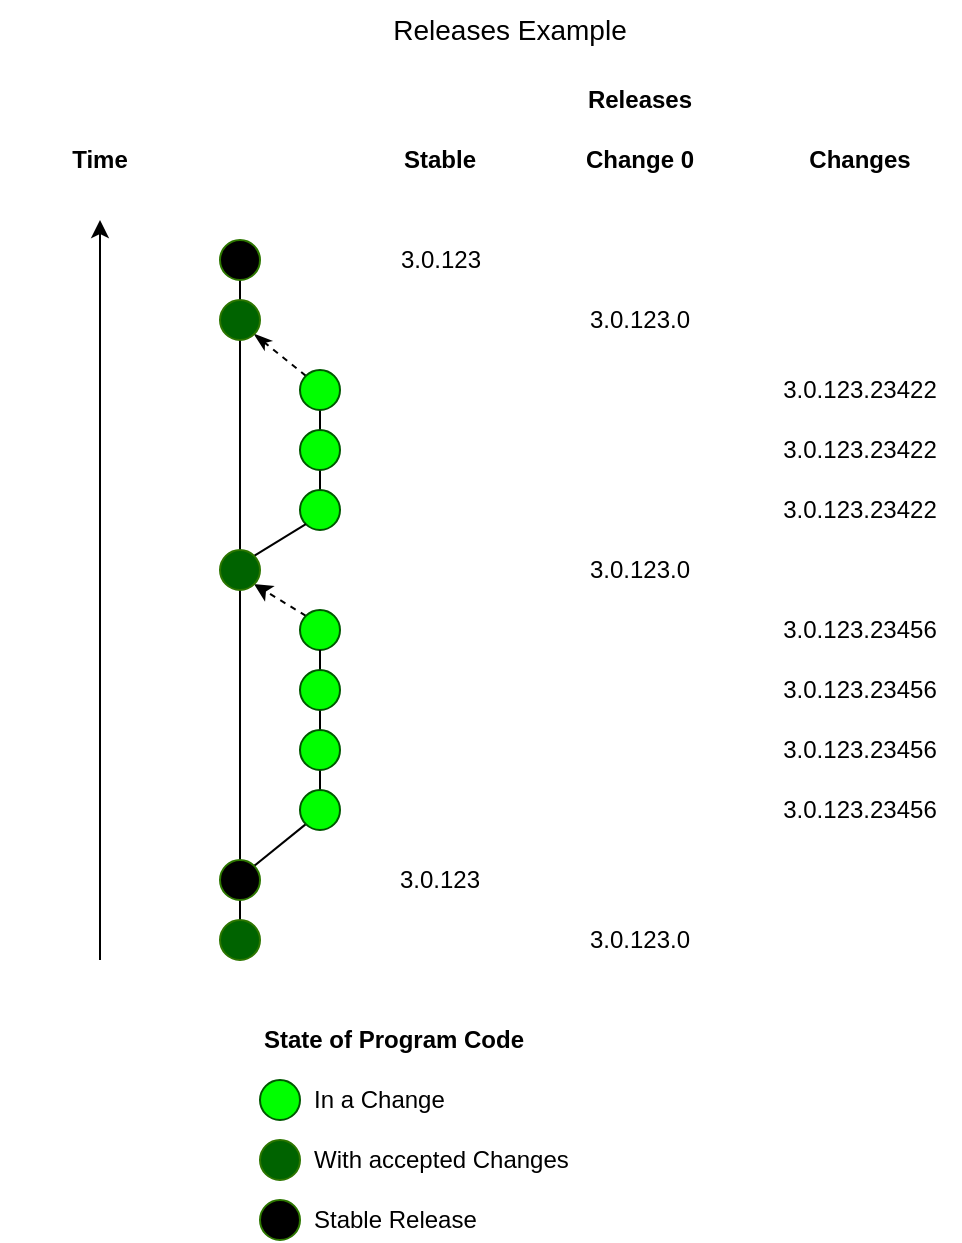 <mxfile compressed="false" version="21.2.8" type="device">
  <diagram id="ETWsS70P1tHz5V-jA7J0" name="Page-1">
    <mxGraphModel dx="1434" dy="854" grid="1" gridSize="10" guides="1" tooltips="1" connect="1" arrows="1" fold="1" page="1" pageScale="1" pageWidth="827" pageHeight="1169" math="0" shadow="0">
      <root>
        <mxCell id="0" />
        <mxCell id="1" parent="0" />
        <mxCell id="x9lW6-Z4g28vlHfjR3vW-10" value="Releases Example" style="text;html=1;strokeColor=none;fillColor=none;align=center;verticalAlign=middle;whiteSpace=wrap;rounded=0;fontSize=14;" parent="1" vertex="1">
          <mxGeometry x="215" y="120" width="220" height="30" as="geometry" />
        </mxCell>
        <mxCell id="xs9Lr-d-n2EOZd1mNKwM-26" style="edgeStyle=none;rounded=0;orthogonalLoop=1;jettySize=auto;html=1;exitX=0;exitY=0;exitDx=0;exitDy=0;entryX=1;entryY=1;entryDx=0;entryDy=0;endArrow=classic;endFill=1;dashed=1;" parent="1" source="KmD_KlF65xhPPJzj0FTg-11" target="xs9Lr-d-n2EOZd1mNKwM-25" edge="1">
          <mxGeometry relative="1" as="geometry" />
        </mxCell>
        <mxCell id="KmD_KlF65xhPPJzj0FTg-11" value="" style="ellipse;whiteSpace=wrap;html=1;aspect=fixed;fillColor=#00FF00;strokeColor=#005700;fontColor=#ffffff;" parent="1" vertex="1">
          <mxGeometry x="220" y="425" width="20" height="20" as="geometry" />
        </mxCell>
        <mxCell id="xs9Lr-d-n2EOZd1mNKwM-14" style="rounded=0;orthogonalLoop=1;jettySize=auto;html=1;exitX=1;exitY=0;exitDx=0;exitDy=0;entryX=0;entryY=1;entryDx=0;entryDy=0;endArrow=none;endFill=0;" parent="1" source="2yrsWDxIAK_5kYKPF3mo-2" target="xs9Lr-d-n2EOZd1mNKwM-5" edge="1">
          <mxGeometry relative="1" as="geometry" />
        </mxCell>
        <mxCell id="xs9Lr-d-n2EOZd1mNKwM-28" style="edgeStyle=none;rounded=0;orthogonalLoop=1;jettySize=auto;html=1;exitX=0.5;exitY=0;exitDx=0;exitDy=0;entryX=0.5;entryY=1;entryDx=0;entryDy=0;endArrow=none;endFill=0;" parent="1" source="2yrsWDxIAK_5kYKPF3mo-2" target="xs9Lr-d-n2EOZd1mNKwM-25" edge="1">
          <mxGeometry relative="1" as="geometry" />
        </mxCell>
        <mxCell id="2yrsWDxIAK_5kYKPF3mo-12" style="edgeStyle=none;rounded=0;orthogonalLoop=1;jettySize=auto;html=1;exitX=0.5;exitY=0;exitDx=0;exitDy=0;entryX=0.5;entryY=1;entryDx=0;entryDy=0;endArrow=none;endFill=0;" parent="1" source="KmD_KlF65xhPPJzj0FTg-12" target="2yrsWDxIAK_5kYKPF3mo-2" edge="1">
          <mxGeometry relative="1" as="geometry" />
        </mxCell>
        <mxCell id="KmD_KlF65xhPPJzj0FTg-12" value="" style="ellipse;whiteSpace=wrap;html=1;aspect=fixed;fillColor=#006300;strokeColor=#2D7600;fontColor=#ffffff;" parent="1" vertex="1">
          <mxGeometry x="180" y="580" width="20" height="20" as="geometry" />
        </mxCell>
        <mxCell id="KmD_KlF65xhPPJzj0FTg-20" value="3.0.123" style="text;html=1;strokeColor=none;fillColor=none;align=center;verticalAlign=middle;whiteSpace=wrap;rounded=0;" parent="1" vertex="1">
          <mxGeometry x="255" y="550" width="70" height="20" as="geometry" />
        </mxCell>
        <mxCell id="xs9Lr-d-n2EOZd1mNKwM-3" value="" style="endArrow=classic;html=1;rounded=0;" parent="1" edge="1">
          <mxGeometry width="50" height="50" relative="1" as="geometry">
            <mxPoint x="120" y="600" as="sourcePoint" />
            <mxPoint x="120" y="230" as="targetPoint" />
          </mxGeometry>
        </mxCell>
        <mxCell id="xs9Lr-d-n2EOZd1mNKwM-4" value="Time" style="text;html=1;strokeColor=none;fillColor=none;align=center;verticalAlign=middle;whiteSpace=wrap;rounded=0;fontStyle=1" parent="1" vertex="1">
          <mxGeometry x="70" y="190" width="100" height="20" as="geometry" />
        </mxCell>
        <mxCell id="xs9Lr-d-n2EOZd1mNKwM-15" style="edgeStyle=none;rounded=0;orthogonalLoop=1;jettySize=auto;html=1;exitX=0.5;exitY=0;exitDx=0;exitDy=0;entryX=0.5;entryY=1;entryDx=0;entryDy=0;endArrow=none;endFill=0;" parent="1" source="xs9Lr-d-n2EOZd1mNKwM-5" target="xs9Lr-d-n2EOZd1mNKwM-6" edge="1">
          <mxGeometry relative="1" as="geometry" />
        </mxCell>
        <mxCell id="xs9Lr-d-n2EOZd1mNKwM-5" value="" style="ellipse;whiteSpace=wrap;html=1;aspect=fixed;fillColor=#00FF00;strokeColor=#005700;fontColor=#ffffff;" parent="1" vertex="1">
          <mxGeometry x="220" y="515" width="20" height="20" as="geometry" />
        </mxCell>
        <mxCell id="xs9Lr-d-n2EOZd1mNKwM-16" style="rounded=0;orthogonalLoop=1;jettySize=auto;html=1;exitX=0.5;exitY=0;exitDx=0;exitDy=0;entryX=0.5;entryY=1;entryDx=0;entryDy=0;endArrow=none;endFill=0;" parent="1" source="xs9Lr-d-n2EOZd1mNKwM-6" target="xs9Lr-d-n2EOZd1mNKwM-7" edge="1">
          <mxGeometry relative="1" as="geometry" />
        </mxCell>
        <mxCell id="xs9Lr-d-n2EOZd1mNKwM-6" value="" style="ellipse;whiteSpace=wrap;html=1;aspect=fixed;fillColor=#00FF00;strokeColor=#005700;fontColor=#ffffff;" parent="1" vertex="1">
          <mxGeometry x="220" y="485" width="20" height="20" as="geometry" />
        </mxCell>
        <mxCell id="xs9Lr-d-n2EOZd1mNKwM-17" style="edgeStyle=none;rounded=0;orthogonalLoop=1;jettySize=auto;html=1;exitX=0.5;exitY=0;exitDx=0;exitDy=0;entryX=0.5;entryY=1;entryDx=0;entryDy=0;endArrow=none;endFill=0;" parent="1" source="xs9Lr-d-n2EOZd1mNKwM-7" target="KmD_KlF65xhPPJzj0FTg-11" edge="1">
          <mxGeometry relative="1" as="geometry" />
        </mxCell>
        <mxCell id="xs9Lr-d-n2EOZd1mNKwM-7" value="" style="ellipse;whiteSpace=wrap;html=1;aspect=fixed;fillColor=#00FF00;strokeColor=#005700;fontColor=#ffffff;" parent="1" vertex="1">
          <mxGeometry x="220" y="455" width="20" height="20" as="geometry" />
        </mxCell>
        <mxCell id="xs9Lr-d-n2EOZd1mNKwM-12" value="Releases" style="text;html=1;strokeColor=none;fillColor=none;align=center;verticalAlign=middle;whiteSpace=wrap;rounded=0;fontStyle=1" parent="1" vertex="1">
          <mxGeometry x="345" y="160" width="90" height="20" as="geometry" />
        </mxCell>
        <mxCell id="xs9Lr-d-n2EOZd1mNKwM-19" style="edgeStyle=none;rounded=0;orthogonalLoop=1;jettySize=auto;html=1;exitX=0.5;exitY=0;exitDx=0;exitDy=0;entryX=0.5;entryY=1;entryDx=0;entryDy=0;endArrow=none;endFill=0;" parent="1" source="xs9Lr-d-n2EOZd1mNKwM-20" target="xs9Lr-d-n2EOZd1mNKwM-22" edge="1">
          <mxGeometry relative="1" as="geometry" />
        </mxCell>
        <mxCell id="xs9Lr-d-n2EOZd1mNKwM-20" value="" style="ellipse;whiteSpace=wrap;html=1;aspect=fixed;fillColor=#00FF00;strokeColor=#005700;fontColor=#ffffff;" parent="1" vertex="1">
          <mxGeometry x="220" y="365" width="20" height="20" as="geometry" />
        </mxCell>
        <mxCell id="xs9Lr-d-n2EOZd1mNKwM-21" style="rounded=0;orthogonalLoop=1;jettySize=auto;html=1;exitX=0.5;exitY=0;exitDx=0;exitDy=0;entryX=0.5;entryY=1;entryDx=0;entryDy=0;endArrow=none;endFill=0;" parent="1" source="xs9Lr-d-n2EOZd1mNKwM-22" target="xs9Lr-d-n2EOZd1mNKwM-24" edge="1">
          <mxGeometry relative="1" as="geometry" />
        </mxCell>
        <mxCell id="xs9Lr-d-n2EOZd1mNKwM-22" value="" style="ellipse;whiteSpace=wrap;html=1;aspect=fixed;fillColor=#00FF00;strokeColor=#005700;fontColor=#ffffff;" parent="1" vertex="1">
          <mxGeometry x="220" y="335" width="20" height="20" as="geometry" />
        </mxCell>
        <mxCell id="xs9Lr-d-n2EOZd1mNKwM-23" style="edgeStyle=none;rounded=0;orthogonalLoop=1;jettySize=auto;html=1;exitX=0;exitY=0;exitDx=0;exitDy=0;entryX=1;entryY=1;entryDx=0;entryDy=0;endArrow=classicThin;endFill=1;dashed=1;" parent="1" source="xs9Lr-d-n2EOZd1mNKwM-24" target="xs9Lr-d-n2EOZd1mNKwM-29" edge="1">
          <mxGeometry relative="1" as="geometry">
            <mxPoint x="230" y="295" as="targetPoint" />
          </mxGeometry>
        </mxCell>
        <mxCell id="xs9Lr-d-n2EOZd1mNKwM-24" value="" style="ellipse;whiteSpace=wrap;html=1;aspect=fixed;fillColor=#00FF00;strokeColor=#005700;fontColor=#ffffff;" parent="1" vertex="1">
          <mxGeometry x="220" y="305" width="20" height="20" as="geometry" />
        </mxCell>
        <mxCell id="xs9Lr-d-n2EOZd1mNKwM-27" style="edgeStyle=none;rounded=0;orthogonalLoop=1;jettySize=auto;html=1;exitX=1;exitY=0;exitDx=0;exitDy=0;entryX=0;entryY=1;entryDx=0;entryDy=0;endArrow=none;endFill=0;" parent="1" source="xs9Lr-d-n2EOZd1mNKwM-25" target="xs9Lr-d-n2EOZd1mNKwM-20" edge="1">
          <mxGeometry relative="1" as="geometry" />
        </mxCell>
        <mxCell id="xs9Lr-d-n2EOZd1mNKwM-30" style="edgeStyle=none;rounded=0;orthogonalLoop=1;jettySize=auto;html=1;exitX=0.5;exitY=0;exitDx=0;exitDy=0;entryX=0.5;entryY=1;entryDx=0;entryDy=0;endArrow=none;endFill=0;" parent="1" source="xs9Lr-d-n2EOZd1mNKwM-25" target="xs9Lr-d-n2EOZd1mNKwM-29" edge="1">
          <mxGeometry relative="1" as="geometry" />
        </mxCell>
        <mxCell id="xs9Lr-d-n2EOZd1mNKwM-25" value="" style="ellipse;whiteSpace=wrap;html=1;aspect=fixed;fillColor=#006300;strokeColor=#2D7600;fontColor=#ffffff;" parent="1" vertex="1">
          <mxGeometry x="180" y="395" width="20" height="20" as="geometry" />
        </mxCell>
        <mxCell id="2yrsWDxIAK_5kYKPF3mo-15" style="edgeStyle=none;rounded=0;orthogonalLoop=1;jettySize=auto;html=1;exitX=0.5;exitY=0;exitDx=0;exitDy=0;entryX=0.5;entryY=1;entryDx=0;entryDy=0;endArrow=none;endFill=0;" parent="1" source="xs9Lr-d-n2EOZd1mNKwM-29" target="2yrsWDxIAK_5kYKPF3mo-8" edge="1">
          <mxGeometry relative="1" as="geometry" />
        </mxCell>
        <mxCell id="xs9Lr-d-n2EOZd1mNKwM-29" value="" style="ellipse;whiteSpace=wrap;html=1;aspect=fixed;fillColor=#006300;strokeColor=#2D7600;fontColor=#ffffff;" parent="1" vertex="1">
          <mxGeometry x="180" y="270" width="20" height="20" as="geometry" />
        </mxCell>
        <mxCell id="xs9Lr-d-n2EOZd1mNKwM-31" value="3.0.123.23456" style="text;html=1;strokeColor=none;fillColor=none;align=center;verticalAlign=middle;whiteSpace=wrap;rounded=0;" parent="1" vertex="1">
          <mxGeometry x="450" y="515" width="100" height="20" as="geometry" />
        </mxCell>
        <mxCell id="xs9Lr-d-n2EOZd1mNKwM-32" value="3.0.123.23456" style="text;html=1;strokeColor=none;fillColor=none;align=center;verticalAlign=middle;whiteSpace=wrap;rounded=0;" parent="1" vertex="1">
          <mxGeometry x="450" y="485" width="100" height="20" as="geometry" />
        </mxCell>
        <mxCell id="xs9Lr-d-n2EOZd1mNKwM-33" value="3.0.123.23456" style="text;html=1;strokeColor=none;fillColor=none;align=center;verticalAlign=middle;whiteSpace=wrap;rounded=0;" parent="1" vertex="1">
          <mxGeometry x="450" y="455" width="100" height="20" as="geometry" />
        </mxCell>
        <mxCell id="xs9Lr-d-n2EOZd1mNKwM-34" value="3.0.123.23456" style="text;html=1;strokeColor=none;fillColor=none;align=center;verticalAlign=middle;whiteSpace=wrap;rounded=0;" parent="1" vertex="1">
          <mxGeometry x="450" y="425" width="100" height="20" as="geometry" />
        </mxCell>
        <mxCell id="xs9Lr-d-n2EOZd1mNKwM-35" value="3.0.123.23422" style="text;html=1;strokeColor=none;fillColor=none;align=center;verticalAlign=middle;whiteSpace=wrap;rounded=0;" parent="1" vertex="1">
          <mxGeometry x="450" y="365" width="100" height="20" as="geometry" />
        </mxCell>
        <mxCell id="xs9Lr-d-n2EOZd1mNKwM-36" value="3.0.123.0" style="text;html=1;strokeColor=none;fillColor=none;align=center;verticalAlign=middle;whiteSpace=wrap;rounded=0;" parent="1" vertex="1">
          <mxGeometry x="340" y="395" width="100" height="20" as="geometry" />
        </mxCell>
        <mxCell id="xs9Lr-d-n2EOZd1mNKwM-37" value="3.0.123.23422" style="text;html=1;strokeColor=none;fillColor=none;align=center;verticalAlign=middle;whiteSpace=wrap;rounded=0;" parent="1" vertex="1">
          <mxGeometry x="450" y="335" width="100" height="20" as="geometry" />
        </mxCell>
        <mxCell id="xs9Lr-d-n2EOZd1mNKwM-38" value="3.0.123.23422" style="text;html=1;strokeColor=none;fillColor=none;align=center;verticalAlign=middle;whiteSpace=wrap;rounded=0;" parent="1" vertex="1">
          <mxGeometry x="450" y="305" width="100" height="20" as="geometry" />
        </mxCell>
        <mxCell id="xs9Lr-d-n2EOZd1mNKwM-39" value="3.0.123.0" style="text;html=1;strokeColor=none;fillColor=none;align=center;verticalAlign=middle;whiteSpace=wrap;rounded=0;" parent="1" vertex="1">
          <mxGeometry x="340" y="270" width="100" height="20" as="geometry" />
        </mxCell>
        <mxCell id="xs9Lr-d-n2EOZd1mNKwM-41" value="3.0.123" style="text;html=1;strokeColor=none;fillColor=none;align=center;verticalAlign=middle;whiteSpace=wrap;rounded=0;" parent="1" vertex="1">
          <mxGeometry x="252.5" y="240" width="75" height="20" as="geometry" />
        </mxCell>
        <mxCell id="xs9Lr-d-n2EOZd1mNKwM-43" value="3.0.123.0" style="text;html=1;strokeColor=none;fillColor=none;align=center;verticalAlign=middle;whiteSpace=wrap;rounded=0;" parent="1" vertex="1">
          <mxGeometry x="340" y="580" width="100" height="20" as="geometry" />
        </mxCell>
        <mxCell id="xs9Lr-d-n2EOZd1mNKwM-47" value="" style="ellipse;whiteSpace=wrap;html=1;aspect=fixed;fillColor=#00FF00;strokeColor=#005700;fontColor=#ffffff;" parent="1" vertex="1">
          <mxGeometry x="200" y="660" width="20" height="20" as="geometry" />
        </mxCell>
        <mxCell id="xs9Lr-d-n2EOZd1mNKwM-48" value="In a Change" style="text;html=1;strokeColor=none;fillColor=none;align=left;verticalAlign=middle;whiteSpace=wrap;rounded=0;" parent="1" vertex="1">
          <mxGeometry x="225" y="660" width="225" height="20" as="geometry" />
        </mxCell>
        <mxCell id="xs9Lr-d-n2EOZd1mNKwM-49" value="" style="ellipse;whiteSpace=wrap;html=1;aspect=fixed;fillColor=#006300;strokeColor=#2D7600;fontColor=#ffffff;" parent="1" vertex="1">
          <mxGeometry x="200" y="690" width="20" height="20" as="geometry" />
        </mxCell>
        <mxCell id="xs9Lr-d-n2EOZd1mNKwM-50" value="With accepted Changes" style="text;html=1;strokeColor=none;fillColor=none;align=left;verticalAlign=middle;whiteSpace=wrap;rounded=0;" parent="1" vertex="1">
          <mxGeometry x="225" y="690" width="225" height="20" as="geometry" />
        </mxCell>
        <mxCell id="2yrsWDxIAK_5kYKPF3mo-2" value="" style="ellipse;whiteSpace=wrap;html=1;aspect=fixed;fillColor=#000000;strokeColor=#2D7600;fontColor=#ffffff;" parent="1" vertex="1">
          <mxGeometry x="180" y="550" width="20" height="20" as="geometry" />
        </mxCell>
        <mxCell id="2yrsWDxIAK_5kYKPF3mo-8" value="" style="ellipse;whiteSpace=wrap;html=1;aspect=fixed;fillColor=#000000;strokeColor=#2D7600;fontColor=#ffffff;" parent="1" vertex="1">
          <mxGeometry x="180" y="240" width="20" height="20" as="geometry" />
        </mxCell>
        <mxCell id="2yrsWDxIAK_5kYKPF3mo-13" value="" style="ellipse;whiteSpace=wrap;html=1;aspect=fixed;fillColor=#000000;strokeColor=#2D7600;fontColor=#ffffff;" parent="1" vertex="1">
          <mxGeometry x="200" y="720" width="20" height="20" as="geometry" />
        </mxCell>
        <mxCell id="2yrsWDxIAK_5kYKPF3mo-14" value="Stable Release" style="text;html=1;strokeColor=none;fillColor=none;align=left;verticalAlign=middle;whiteSpace=wrap;rounded=0;" parent="1" vertex="1">
          <mxGeometry x="225" y="720" width="225" height="20" as="geometry" />
        </mxCell>
        <mxCell id="2yrsWDxIAK_5kYKPF3mo-16" value="State of Program Code" style="text;html=1;strokeColor=none;fillColor=none;align=left;verticalAlign=middle;whiteSpace=wrap;rounded=0;fontStyle=1" parent="1" vertex="1">
          <mxGeometry x="200" y="630" width="250" height="20" as="geometry" />
        </mxCell>
        <mxCell id="2yrsWDxIAK_5kYKPF3mo-17" style="edgeStyle=none;rounded=0;orthogonalLoop=1;jettySize=auto;html=1;exitX=0.25;exitY=0;exitDx=0;exitDy=0;" parent="1" source="2yrsWDxIAK_5kYKPF3mo-16" target="2yrsWDxIAK_5kYKPF3mo-16" edge="1">
          <mxGeometry relative="1" as="geometry" />
        </mxCell>
        <mxCell id="NSyCP6Xlonel7Bvd3Vcg-1" value="Stable" style="text;html=1;strokeColor=none;fillColor=none;align=center;verticalAlign=middle;whiteSpace=wrap;rounded=0;fontStyle=1" vertex="1" parent="1">
          <mxGeometry x="245" y="190" width="90" height="20" as="geometry" />
        </mxCell>
        <mxCell id="NSyCP6Xlonel7Bvd3Vcg-2" value="Change 0" style="text;html=1;strokeColor=none;fillColor=none;align=center;verticalAlign=middle;whiteSpace=wrap;rounded=0;fontStyle=1" vertex="1" parent="1">
          <mxGeometry x="355" y="190" width="70" height="20" as="geometry" />
        </mxCell>
        <mxCell id="NSyCP6Xlonel7Bvd3Vcg-3" value="Changes" style="text;html=1;strokeColor=none;fillColor=none;align=center;verticalAlign=middle;whiteSpace=wrap;rounded=0;fontStyle=1" vertex="1" parent="1">
          <mxGeometry x="455" y="190" width="90" height="20" as="geometry" />
        </mxCell>
      </root>
    </mxGraphModel>
  </diagram>
</mxfile>
